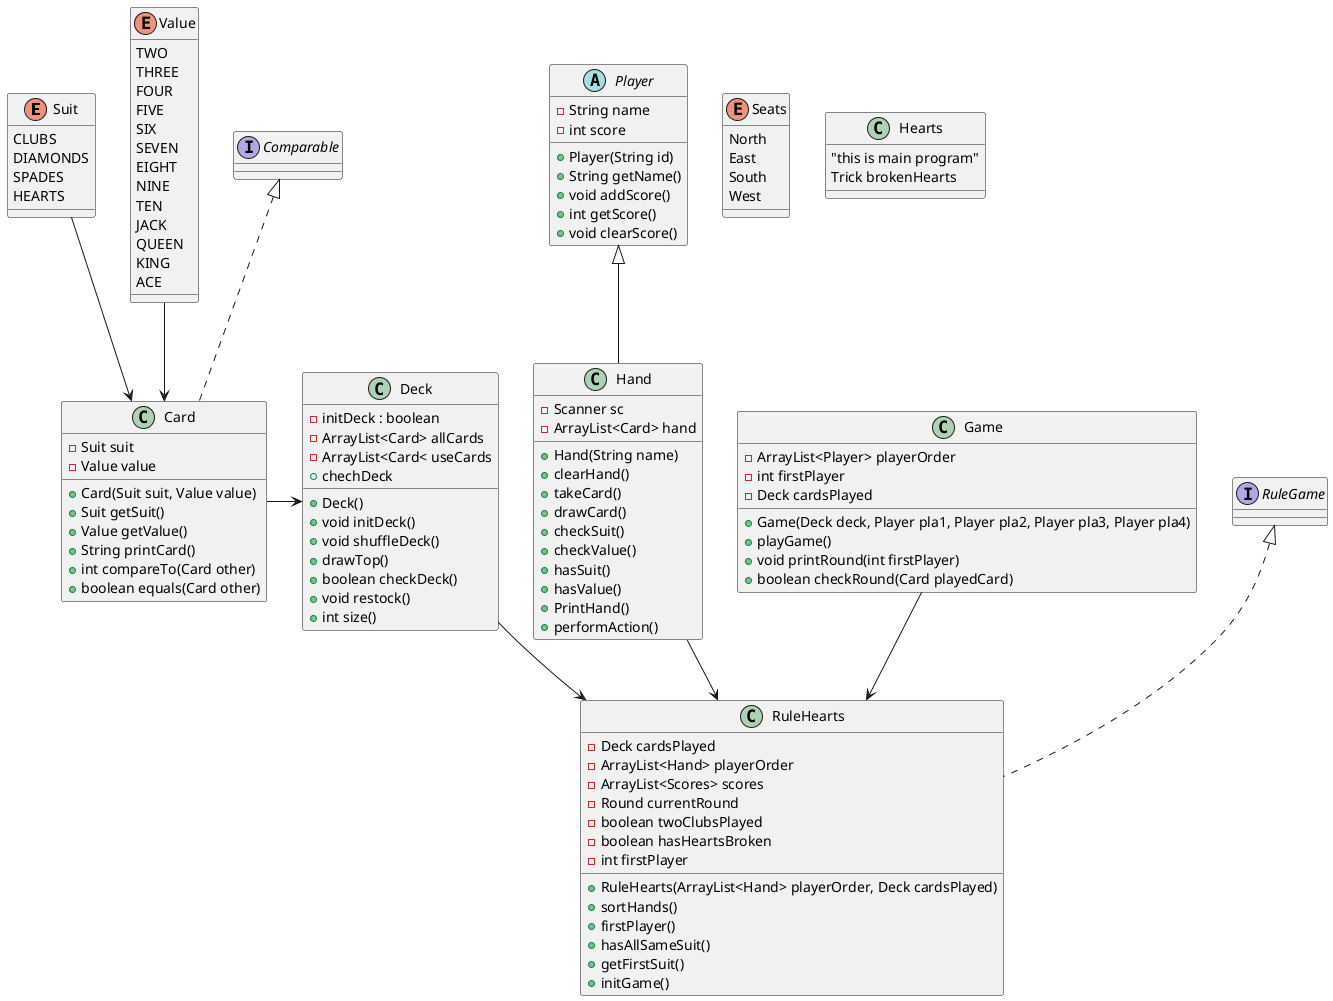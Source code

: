 @startuml hearts 

enum Suit {
    CLUBS 
    DIAMONDS 
    SPADES 
    HEARTS 
}

enum Value {
    TWO
    THREE
    FOUR
    FIVE
    SIX
    SEVEN
    EIGHT 
    NINE 
    TEN
    JACK
    QUEEN
    KING
    ACE
}

class Card implements Comparable {
    -Suit suit
    -Value value
    +Card(Suit suit, Value value)
    +Suit getSuit()
    +Value getValue()
    +String printCard()
    +int compareTo(Card other)
    +boolean equals(Card other)
}

Suit --> Card /'composition '/ 
Value --> Card /'composition '/ 

class Deck {
    'check if we have already initi the deck or not'
    -initDeck : boolean
    -ArrayList<Card> allCards 
    -ArrayList<Card< useCards 
    +Deck()
    +void initDeck()
    +void shuffleDeck()
    +drawTop()
    'check we have 52 unique cards'
    +boolean checkDeck()
    'Retun a card to deck'
    +void restock()
    'return the number of cards'
    +int size()
    +chechDeck
}

abstract class Player {
    -String name
    -int score 
    +Player(String id)
    +String getName()
    +void addScore()
    +int getScore()
    +void clearScore()
}

enum Seats {
    North 
    East 
    South 
    West 
}

class Hand extends Player {
    -Scanner sc
    -ArrayList<Card> hand
    +Hand(String name)
    +clearHand()
    +takeCard()
    +drawCard()
    +checkSuit()
    +checkValue()
    +hasSuit()
    +hasValue()
    +PrintHand()
    +performAction()
}

class Game {
    -ArrayList<Player> playerOrder
    -int firstPlayer
    -Deck cardsPlayed
    'Cards currently played on the table'
    +Game(Deck deck, Player pla1, Player pla2, Player pla3, Player pla4)
    +playGame()
    +void printRound(int firstPlayer)
    +boolean checkRound(Card playedCard)
}

Deck --> RuleHearts
Card -right-> Deck

class Hearts  {
    "this is main program"
    Trick brokenHearts
}



interface RuleGame {
    
}

class RuleHearts implements RuleGame {
    -Deck cardsPlayed
    -ArrayList<Hand> playerOrder
    -ArrayList<Scores> scores
    -Round currentRound
    -boolean twoClubsPlayed
    -boolean hasHeartsBroken
    -int firstPlayer
    +RuleHearts(ArrayList<Hand> playerOrder, Deck cardsPlayed)
    +sortHands()
    +firstPlayer()
    +hasAllSameSuit()
    +getFirstSuit()
    +initGame()
    

}


Hand --> RuleHearts
Game --> RuleHearts
@enduml